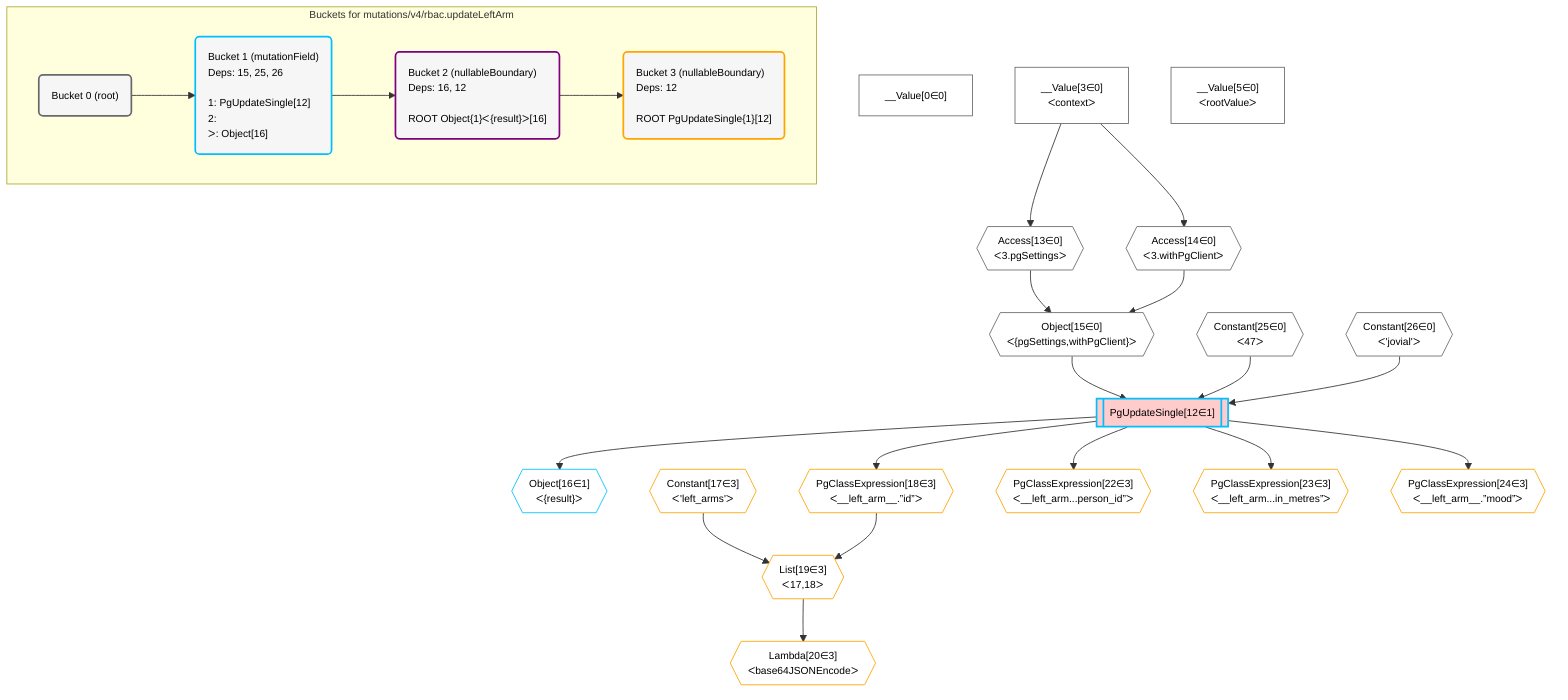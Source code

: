 %%{init: {'themeVariables': { 'fontSize': '12px'}}}%%
graph TD
    classDef path fill:#eee,stroke:#000,color:#000
    classDef plan fill:#fff,stroke-width:1px,color:#000
    classDef itemplan fill:#fff,stroke-width:2px,color:#000
    classDef unbatchedplan fill:#dff,stroke-width:1px,color:#000
    classDef sideeffectplan fill:#fcc,stroke-width:2px,color:#000
    classDef bucket fill:#f6f6f6,color:#000,stroke-width:2px,text-align:left


    %% define steps
    __Value0["__Value[0∈0]"]:::plan
    __Value3["__Value[3∈0]<br />ᐸcontextᐳ"]:::plan
    __Value5["__Value[5∈0]<br />ᐸrootValueᐳ"]:::plan
    Access13{{"Access[13∈0]<br />ᐸ3.pgSettingsᐳ"}}:::plan
    Access14{{"Access[14∈0]<br />ᐸ3.withPgClientᐳ"}}:::plan
    Object15{{"Object[15∈0]<br />ᐸ{pgSettings,withPgClient}ᐳ"}}:::plan
    Constant25{{"Constant[25∈0]<br />ᐸ47ᐳ"}}:::plan
    Constant26{{"Constant[26∈0]<br />ᐸ'jovial'ᐳ"}}:::plan
    PgUpdateSingle12[["PgUpdateSingle[12∈1]"]]:::sideeffectplan
    Object16{{"Object[16∈1]<br />ᐸ{result}ᐳ"}}:::plan
    Constant17{{"Constant[17∈3]<br />ᐸ'left_arms'ᐳ"}}:::plan
    PgClassExpression18{{"PgClassExpression[18∈3]<br />ᐸ__left_arm__.”id”ᐳ"}}:::plan
    List19{{"List[19∈3]<br />ᐸ17,18ᐳ"}}:::plan
    Lambda20{{"Lambda[20∈3]<br />ᐸbase64JSONEncodeᐳ"}}:::plan
    PgClassExpression22{{"PgClassExpression[22∈3]<br />ᐸ__left_arm...person_id”ᐳ"}}:::plan
    PgClassExpression23{{"PgClassExpression[23∈3]<br />ᐸ__left_arm...in_metres”ᐳ"}}:::plan
    PgClassExpression24{{"PgClassExpression[24∈3]<br />ᐸ__left_arm__.”mood”ᐳ"}}:::plan

    %% plan dependencies
    __Value3 --> Access13
    __Value3 --> Access14
    Access13 & Access14 --> Object15
    Object15 & Constant25 & Constant26 --> PgUpdateSingle12
    PgUpdateSingle12 --> Object16
    PgUpdateSingle12 --> PgClassExpression18
    Constant17 & PgClassExpression18 --> List19
    List19 --> Lambda20
    PgUpdateSingle12 --> PgClassExpression22
    PgUpdateSingle12 --> PgClassExpression23
    PgUpdateSingle12 --> PgClassExpression24

    subgraph "Buckets for mutations/v4/rbac.updateLeftArm"
    Bucket0("Bucket 0 (root)"):::bucket
    classDef bucket0 stroke:#696969
    class Bucket0,__Value0,__Value3,__Value5,Access13,Access14,Object15,Constant25,Constant26 bucket0
    Bucket1("Bucket 1 (mutationField)<br />Deps: 15, 25, 26<br /><br />1: PgUpdateSingle[12]<br />2: <br />ᐳ: Object[16]"):::bucket
    classDef bucket1 stroke:#00bfff
    class Bucket1,PgUpdateSingle12,Object16 bucket1
    Bucket2("Bucket 2 (nullableBoundary)<br />Deps: 16, 12<br /><br />ROOT Object{1}ᐸ{result}ᐳ[16]"):::bucket
    classDef bucket2 stroke:#7f007f
    class Bucket2 bucket2
    Bucket3("Bucket 3 (nullableBoundary)<br />Deps: 12<br /><br />ROOT PgUpdateSingle{1}[12]"):::bucket
    classDef bucket3 stroke:#ffa500
    class Bucket3,Constant17,PgClassExpression18,List19,Lambda20,PgClassExpression22,PgClassExpression23,PgClassExpression24 bucket3
    Bucket0 --> Bucket1
    Bucket1 --> Bucket2
    Bucket2 --> Bucket3
    end